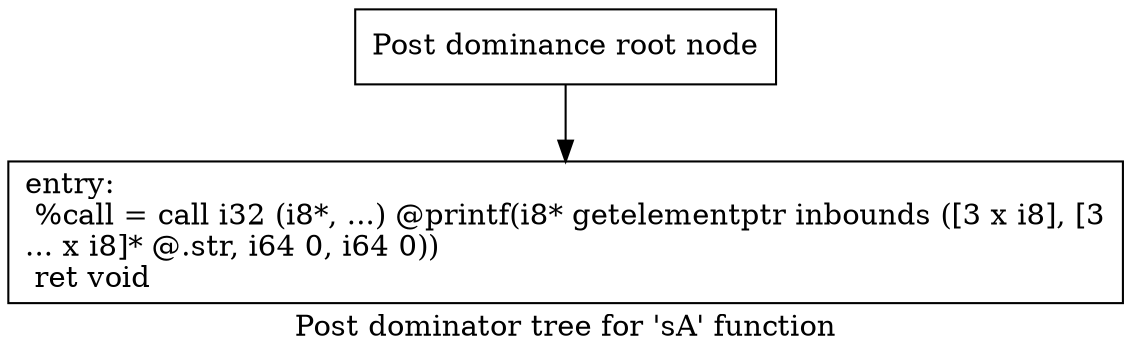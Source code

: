 digraph "Post dominator tree for 'sA' function" {
	label="Post dominator tree for 'sA' function";

	Node0x55f9b33c69c0 [shape=record,label="{Post dominance root node}"];
	Node0x55f9b33c69c0 -> Node0x55f9b33c6e30;
	Node0x55f9b33c6e30 [shape=record,label="{entry:\l  %call = call i32 (i8*, ...) @printf(i8* getelementptr inbounds ([3 x i8], [3\l... x i8]* @.str, i64 0, i64 0))\l  ret void\l}"];
}
